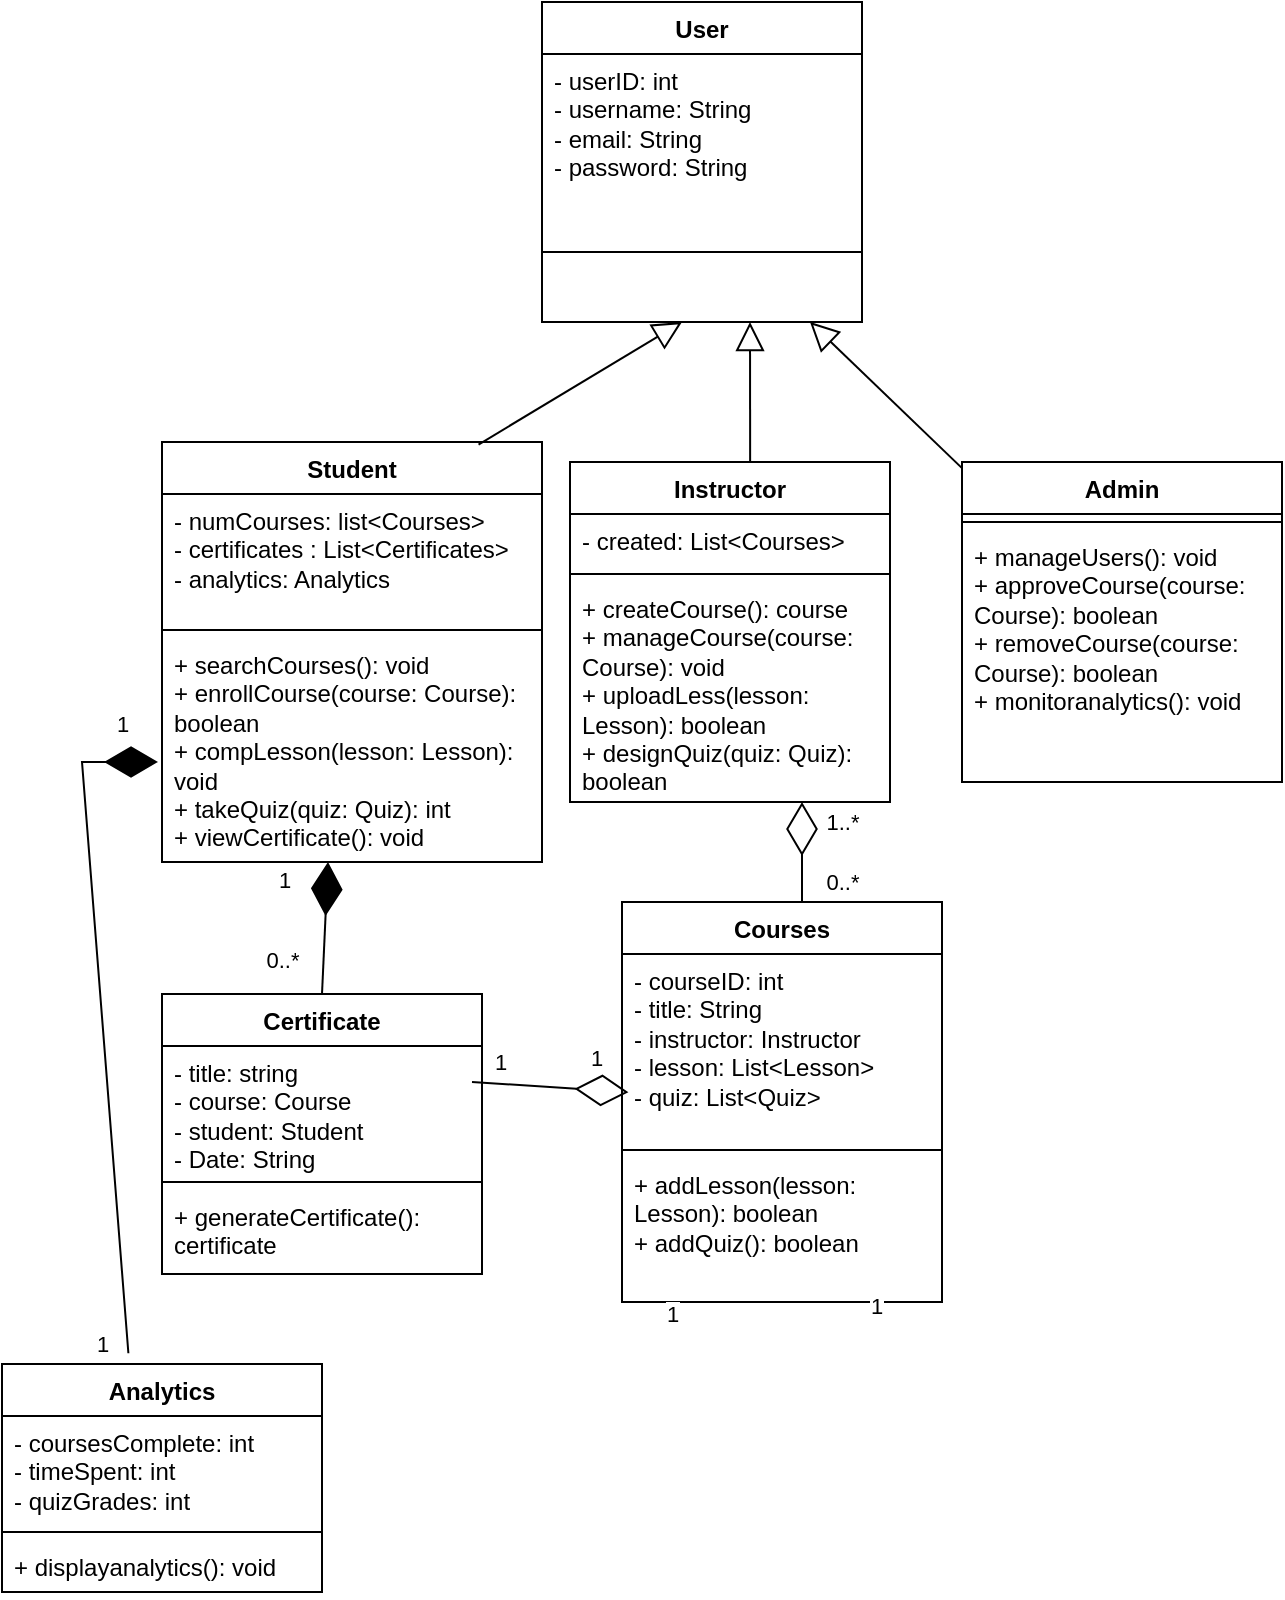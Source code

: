 <mxfile version="28.2.8">
  <diagram name="Page-1" id="X0aFFIe-9FwppzIhBLRY">
    <mxGraphModel dx="1058" dy="638" grid="1" gridSize="10" guides="1" tooltips="1" connect="1" arrows="1" fold="1" page="1" pageScale="1" pageWidth="827" pageHeight="1169" math="0" shadow="0">
      <root>
        <mxCell id="0" />
        <mxCell id="1" parent="0" />
        <mxCell id="P6GSWnGUx6Ecd1PjJs6E-1" value="User" style="swimlane;fontStyle=1;align=center;verticalAlign=top;childLayout=stackLayout;horizontal=1;startSize=26;horizontalStack=0;resizeParent=1;resizeParentMax=0;resizeLast=0;collapsible=1;marginBottom=0;whiteSpace=wrap;html=1;" parent="1" vertex="1">
          <mxGeometry x="320" y="60" width="160" height="160" as="geometry" />
        </mxCell>
        <mxCell id="P6GSWnGUx6Ecd1PjJs6E-2" value="- userID: int&lt;div&gt;- username: String&lt;/div&gt;&lt;div&gt;- email: String&lt;/div&gt;&lt;div&gt;- password: String&lt;/div&gt;&lt;div&gt;&lt;br&gt;&lt;/div&gt;" style="text;strokeColor=none;fillColor=none;align=left;verticalAlign=top;spacingLeft=4;spacingRight=4;overflow=hidden;rotatable=0;points=[[0,0.5],[1,0.5]];portConstraint=eastwest;whiteSpace=wrap;html=1;" parent="P6GSWnGUx6Ecd1PjJs6E-1" vertex="1">
          <mxGeometry y="26" width="160" height="64" as="geometry" />
        </mxCell>
        <mxCell id="P6GSWnGUx6Ecd1PjJs6E-3" value="" style="line;strokeWidth=1;fillColor=none;align=left;verticalAlign=middle;spacingTop=-1;spacingLeft=3;spacingRight=3;rotatable=0;labelPosition=right;points=[];portConstraint=eastwest;strokeColor=inherit;" parent="P6GSWnGUx6Ecd1PjJs6E-1" vertex="1">
          <mxGeometry y="90" width="160" height="70" as="geometry" />
        </mxCell>
        <mxCell id="1y9OC6EbJWMRVsJWlo8K-44" value="Student" style="swimlane;fontStyle=1;align=center;verticalAlign=top;childLayout=stackLayout;horizontal=1;startSize=26;horizontalStack=0;resizeParent=1;resizeParentMax=0;resizeLast=0;collapsible=1;marginBottom=0;whiteSpace=wrap;html=1;" vertex="1" parent="1">
          <mxGeometry x="130" y="280" width="190" height="210" as="geometry" />
        </mxCell>
        <mxCell id="1y9OC6EbJWMRVsJWlo8K-45" value="- numCourses: list&amp;lt;Courses&amp;gt;&lt;div&gt;- certificates : List&amp;lt;Certificates&amp;gt;&amp;nbsp;&lt;/div&gt;&lt;div&gt;- analytics: Analytics&lt;/div&gt;" style="text;strokeColor=none;fillColor=none;align=left;verticalAlign=top;spacingLeft=4;spacingRight=4;overflow=hidden;rotatable=0;points=[[0,0.5],[1,0.5]];portConstraint=eastwest;whiteSpace=wrap;html=1;" vertex="1" parent="1y9OC6EbJWMRVsJWlo8K-44">
          <mxGeometry y="26" width="190" height="64" as="geometry" />
        </mxCell>
        <mxCell id="1y9OC6EbJWMRVsJWlo8K-46" value="" style="line;strokeWidth=1;fillColor=none;align=left;verticalAlign=middle;spacingTop=-1;spacingLeft=3;spacingRight=3;rotatable=0;labelPosition=right;points=[];portConstraint=eastwest;strokeColor=inherit;" vertex="1" parent="1y9OC6EbJWMRVsJWlo8K-44">
          <mxGeometry y="90" width="190" height="8" as="geometry" />
        </mxCell>
        <mxCell id="1y9OC6EbJWMRVsJWlo8K-47" value="&lt;div&gt;+ searchCourses(): void&lt;/div&gt;+ enrollCourse(course: Course): boolean&lt;div&gt;+ compLesson(lesson: Lesson): void&lt;/div&gt;&lt;div&gt;+ takeQuiz(quiz: Quiz): int&lt;/div&gt;&lt;div&gt;+ viewCertificate(): void&lt;/div&gt;" style="text;strokeColor=none;fillColor=none;align=left;verticalAlign=top;spacingLeft=4;spacingRight=4;overflow=hidden;rotatable=0;points=[[0,0.5],[1,0.5]];portConstraint=eastwest;whiteSpace=wrap;html=1;" vertex="1" parent="1y9OC6EbJWMRVsJWlo8K-44">
          <mxGeometry y="98" width="190" height="112" as="geometry" />
        </mxCell>
        <mxCell id="1y9OC6EbJWMRVsJWlo8K-48" value="" style="endArrow=block;endFill=0;endSize=12;html=1;rounded=0;entryX=0.5;entryY=1;entryDx=0;entryDy=0;exitX=0.833;exitY=0.006;exitDx=0;exitDy=0;exitPerimeter=0;" edge="1" parent="1" source="1y9OC6EbJWMRVsJWlo8K-44">
          <mxGeometry width="160" relative="1" as="geometry">
            <mxPoint x="390" y="290" as="sourcePoint" />
            <mxPoint x="390" y="220" as="targetPoint" />
          </mxGeometry>
        </mxCell>
        <mxCell id="1y9OC6EbJWMRVsJWlo8K-49" value="Instructor" style="swimlane;fontStyle=1;align=center;verticalAlign=top;childLayout=stackLayout;horizontal=1;startSize=26;horizontalStack=0;resizeParent=1;resizeParentMax=0;resizeLast=0;collapsible=1;marginBottom=0;whiteSpace=wrap;html=1;" vertex="1" parent="1">
          <mxGeometry x="334" y="290" width="160" height="170" as="geometry" />
        </mxCell>
        <mxCell id="1y9OC6EbJWMRVsJWlo8K-50" value="- created: List&amp;lt;Courses&amp;gt;" style="text;strokeColor=none;fillColor=none;align=left;verticalAlign=top;spacingLeft=4;spacingRight=4;overflow=hidden;rotatable=0;points=[[0,0.5],[1,0.5]];portConstraint=eastwest;whiteSpace=wrap;html=1;" vertex="1" parent="1y9OC6EbJWMRVsJWlo8K-49">
          <mxGeometry y="26" width="160" height="26" as="geometry" />
        </mxCell>
        <mxCell id="1y9OC6EbJWMRVsJWlo8K-51" value="" style="line;strokeWidth=1;fillColor=none;align=left;verticalAlign=middle;spacingTop=-1;spacingLeft=3;spacingRight=3;rotatable=0;labelPosition=right;points=[];portConstraint=eastwest;strokeColor=inherit;" vertex="1" parent="1y9OC6EbJWMRVsJWlo8K-49">
          <mxGeometry y="52" width="160" height="8" as="geometry" />
        </mxCell>
        <mxCell id="1y9OC6EbJWMRVsJWlo8K-52" value="+ createCourse(): course&lt;div&gt;+ manageCourse(course: Course): void&lt;/div&gt;&lt;div&gt;+ uploadLess(lesson: Lesson): boolean&lt;/div&gt;&lt;div&gt;+ designQuiz(quiz: Quiz): boolean&lt;/div&gt;" style="text;strokeColor=none;fillColor=none;align=left;verticalAlign=top;spacingLeft=4;spacingRight=4;overflow=hidden;rotatable=0;points=[[0,0.5],[1,0.5]];portConstraint=eastwest;whiteSpace=wrap;html=1;" vertex="1" parent="1y9OC6EbJWMRVsJWlo8K-49">
          <mxGeometry y="60" width="160" height="110" as="geometry" />
        </mxCell>
        <mxCell id="1y9OC6EbJWMRVsJWlo8K-53" value="" style="endArrow=block;endFill=0;endSize=12;html=1;rounded=0;entryX=0.5;entryY=1;entryDx=0;entryDy=0;exitX=0.563;exitY=0;exitDx=0;exitDy=0;exitPerimeter=0;" edge="1" parent="1" source="1y9OC6EbJWMRVsJWlo8K-49">
          <mxGeometry width="160" relative="1" as="geometry">
            <mxPoint x="444" y="279" as="sourcePoint" />
            <mxPoint x="424" y="220" as="targetPoint" />
          </mxGeometry>
        </mxCell>
        <mxCell id="1y9OC6EbJWMRVsJWlo8K-54" value="" style="endArrow=block;endFill=0;endSize=12;html=1;rounded=0;" edge="1" parent="1" source="1y9OC6EbJWMRVsJWlo8K-56">
          <mxGeometry width="160" relative="1" as="geometry">
            <mxPoint x="604" y="290" as="sourcePoint" />
            <mxPoint x="454" y="220" as="targetPoint" />
          </mxGeometry>
        </mxCell>
        <mxCell id="1y9OC6EbJWMRVsJWlo8K-55" value="" style="endArrow=open;endFill=1;endSize=12;html=1;rounded=0;" edge="1" parent="1" target="1y9OC6EbJWMRVsJWlo8K-56">
          <mxGeometry width="160" relative="1" as="geometry">
            <mxPoint x="604" y="290" as="sourcePoint" />
            <mxPoint x="454" y="220" as="targetPoint" />
          </mxGeometry>
        </mxCell>
        <mxCell id="1y9OC6EbJWMRVsJWlo8K-56" value="Admin" style="swimlane;fontStyle=1;align=center;verticalAlign=top;childLayout=stackLayout;horizontal=1;startSize=26;horizontalStack=0;resizeParent=1;resizeParentMax=0;resizeLast=0;collapsible=1;marginBottom=0;whiteSpace=wrap;html=1;" vertex="1" parent="1">
          <mxGeometry x="530" y="290" width="160" height="160" as="geometry" />
        </mxCell>
        <mxCell id="1y9OC6EbJWMRVsJWlo8K-57" value="" style="line;strokeWidth=1;fillColor=none;align=left;verticalAlign=middle;spacingTop=-1;spacingLeft=3;spacingRight=3;rotatable=0;labelPosition=right;points=[];portConstraint=eastwest;strokeColor=inherit;" vertex="1" parent="1y9OC6EbJWMRVsJWlo8K-56">
          <mxGeometry y="26" width="160" height="8" as="geometry" />
        </mxCell>
        <mxCell id="1y9OC6EbJWMRVsJWlo8K-58" value="+ manageUsers(): void&lt;div&gt;+ approveCourse(course: Course): boolean&lt;/div&gt;&lt;div&gt;+ removeCourse(course: Course): boolean&lt;/div&gt;&lt;div&gt;+ monitoranalytics(): void&lt;/div&gt;" style="text;strokeColor=none;fillColor=none;align=left;verticalAlign=top;spacingLeft=4;spacingRight=4;overflow=hidden;rotatable=0;points=[[0,0.5],[1,0.5]];portConstraint=eastwest;whiteSpace=wrap;html=1;" vertex="1" parent="1y9OC6EbJWMRVsJWlo8K-56">
          <mxGeometry y="34" width="160" height="126" as="geometry" />
        </mxCell>
        <mxCell id="1y9OC6EbJWMRVsJWlo8K-60" value="Certificate" style="swimlane;fontStyle=1;align=center;verticalAlign=top;childLayout=stackLayout;horizontal=1;startSize=26;horizontalStack=0;resizeParent=1;resizeParentMax=0;resizeLast=0;collapsible=1;marginBottom=0;whiteSpace=wrap;html=1;" vertex="1" parent="1">
          <mxGeometry x="130" y="556" width="160" height="140" as="geometry" />
        </mxCell>
        <mxCell id="1y9OC6EbJWMRVsJWlo8K-61" value="- title: string&lt;div&gt;- course: Course&lt;/div&gt;&lt;div&gt;- student: Student&lt;/div&gt;&lt;div&gt;- Date: String&lt;/div&gt;&lt;div&gt;&lt;br&gt;&lt;/div&gt;" style="text;strokeColor=none;fillColor=none;align=left;verticalAlign=top;spacingLeft=4;spacingRight=4;overflow=hidden;rotatable=0;points=[[0,0.5],[1,0.5]];portConstraint=eastwest;whiteSpace=wrap;html=1;" vertex="1" parent="1y9OC6EbJWMRVsJWlo8K-60">
          <mxGeometry y="26" width="160" height="64" as="geometry" />
        </mxCell>
        <mxCell id="1y9OC6EbJWMRVsJWlo8K-62" value="" style="line;strokeWidth=1;fillColor=none;align=left;verticalAlign=middle;spacingTop=-1;spacingLeft=3;spacingRight=3;rotatable=0;labelPosition=right;points=[];portConstraint=eastwest;strokeColor=inherit;" vertex="1" parent="1y9OC6EbJWMRVsJWlo8K-60">
          <mxGeometry y="90" width="160" height="8" as="geometry" />
        </mxCell>
        <mxCell id="1y9OC6EbJWMRVsJWlo8K-63" value="+ generateCertificate(): certificate" style="text;strokeColor=none;fillColor=none;align=left;verticalAlign=top;spacingLeft=4;spacingRight=4;overflow=hidden;rotatable=0;points=[[0,0.5],[1,0.5]];portConstraint=eastwest;whiteSpace=wrap;html=1;" vertex="1" parent="1y9OC6EbJWMRVsJWlo8K-60">
          <mxGeometry y="98" width="160" height="42" as="geometry" />
        </mxCell>
        <mxCell id="1y9OC6EbJWMRVsJWlo8K-64" value="" style="endArrow=diamondThin;endFill=1;endSize=24;html=1;rounded=0;exitX=0.5;exitY=0;exitDx=0;exitDy=0;entryX=0.438;entryY=1.035;entryDx=0;entryDy=0;entryPerimeter=0;" edge="1" parent="1" source="1y9OC6EbJWMRVsJWlo8K-60">
          <mxGeometry width="160" relative="1" as="geometry">
            <mxPoint x="170" y="496" as="sourcePoint" />
            <mxPoint x="213" y="490" as="targetPoint" />
          </mxGeometry>
        </mxCell>
        <mxCell id="1y9OC6EbJWMRVsJWlo8K-65" value="0..*" style="edgeLabel;html=1;align=center;verticalAlign=middle;resizable=0;points=[];" vertex="1" connectable="0" parent="1y9OC6EbJWMRVsJWlo8K-64">
          <mxGeometry x="-0.019" y="-3" relative="1" as="geometry">
            <mxPoint x="-25" y="15" as="offset" />
          </mxGeometry>
        </mxCell>
        <mxCell id="1y9OC6EbJWMRVsJWlo8K-66" value="1" style="edgeLabel;html=1;align=center;verticalAlign=middle;resizable=0;points=[];" vertex="1" connectable="0" parent="1y9OC6EbJWMRVsJWlo8K-64">
          <mxGeometry x="-0.088" relative="1" as="geometry">
            <mxPoint x="-21" y="-27" as="offset" />
          </mxGeometry>
        </mxCell>
        <mxCell id="1y9OC6EbJWMRVsJWlo8K-77" value="Analytics" style="swimlane;fontStyle=1;align=center;verticalAlign=top;childLayout=stackLayout;horizontal=1;startSize=26;horizontalStack=0;resizeParent=1;resizeParentMax=0;resizeLast=0;collapsible=1;marginBottom=0;whiteSpace=wrap;html=1;" vertex="1" parent="1">
          <mxGeometry x="50" y="741" width="160" height="114" as="geometry" />
        </mxCell>
        <mxCell id="1y9OC6EbJWMRVsJWlo8K-78" value="- coursesComplete: int&lt;div&gt;- timeSpent: int&lt;/div&gt;&lt;div&gt;- quizGrades: int&lt;/div&gt;" style="text;strokeColor=none;fillColor=none;align=left;verticalAlign=top;spacingLeft=4;spacingRight=4;overflow=hidden;rotatable=0;points=[[0,0.5],[1,0.5]];portConstraint=eastwest;whiteSpace=wrap;html=1;" vertex="1" parent="1y9OC6EbJWMRVsJWlo8K-77">
          <mxGeometry y="26" width="160" height="54" as="geometry" />
        </mxCell>
        <mxCell id="1y9OC6EbJWMRVsJWlo8K-79" value="" style="line;strokeWidth=1;fillColor=none;align=left;verticalAlign=middle;spacingTop=-1;spacingLeft=3;spacingRight=3;rotatable=0;labelPosition=right;points=[];portConstraint=eastwest;strokeColor=inherit;" vertex="1" parent="1y9OC6EbJWMRVsJWlo8K-77">
          <mxGeometry y="80" width="160" height="8" as="geometry" />
        </mxCell>
        <mxCell id="1y9OC6EbJWMRVsJWlo8K-80" value="+ displayanalytics(): void&lt;div&gt;&lt;br&gt;&lt;/div&gt;" style="text;strokeColor=none;fillColor=none;align=left;verticalAlign=top;spacingLeft=4;spacingRight=4;overflow=hidden;rotatable=0;points=[[0,0.5],[1,0.5]];portConstraint=eastwest;whiteSpace=wrap;html=1;" vertex="1" parent="1y9OC6EbJWMRVsJWlo8K-77">
          <mxGeometry y="88" width="160" height="26" as="geometry" />
        </mxCell>
        <mxCell id="1y9OC6EbJWMRVsJWlo8K-81" value="" style="endArrow=diamondThin;endFill=1;endSize=24;html=1;rounded=0;entryX=-0.009;entryY=0.635;entryDx=0;entryDy=0;entryPerimeter=0;exitX=0.395;exitY=-0.047;exitDx=0;exitDy=0;exitPerimeter=0;" edge="1" parent="1" source="1y9OC6EbJWMRVsJWlo8K-77">
          <mxGeometry width="160" relative="1" as="geometry">
            <mxPoint x="130" y="741" as="sourcePoint" />
            <mxPoint x="128" y="440" as="targetPoint" />
            <Array as="points">
              <mxPoint x="90" y="440" />
            </Array>
          </mxGeometry>
        </mxCell>
        <mxCell id="1y9OC6EbJWMRVsJWlo8K-82" value="1" style="edgeLabel;html=1;align=center;verticalAlign=middle;resizable=0;points=[];" vertex="1" connectable="0" parent="1y9OC6EbJWMRVsJWlo8K-81">
          <mxGeometry x="-0.842" y="7" relative="1" as="geometry">
            <mxPoint x="-4" y="21" as="offset" />
          </mxGeometry>
        </mxCell>
        <mxCell id="1y9OC6EbJWMRVsJWlo8K-83" value="1" style="edgeLabel;html=1;align=center;verticalAlign=middle;resizable=0;points=[];" vertex="1" connectable="0" parent="1y9OC6EbJWMRVsJWlo8K-81">
          <mxGeometry x="0.843" relative="1" as="geometry">
            <mxPoint x="8" y="-19" as="offset" />
          </mxGeometry>
        </mxCell>
        <mxCell id="1y9OC6EbJWMRVsJWlo8K-84" value="Courses" style="swimlane;fontStyle=1;align=center;verticalAlign=top;childLayout=stackLayout;horizontal=1;startSize=26;horizontalStack=0;resizeParent=1;resizeParentMax=0;resizeLast=0;collapsible=1;marginBottom=0;whiteSpace=wrap;html=1;" vertex="1" parent="1">
          <mxGeometry x="360" y="510" width="160" height="200" as="geometry" />
        </mxCell>
        <mxCell id="1y9OC6EbJWMRVsJWlo8K-85" value="- courseID: int&lt;div&gt;- title: String&lt;/div&gt;&lt;div&gt;- instructor: Instructor&lt;/div&gt;&lt;div&gt;- lesson: List&amp;lt;Lesson&amp;gt;&lt;/div&gt;&lt;div&gt;- quiz: List&amp;lt;Quiz&amp;gt;&lt;/div&gt;" style="text;strokeColor=none;fillColor=none;align=left;verticalAlign=top;spacingLeft=4;spacingRight=4;overflow=hidden;rotatable=0;points=[[0,0.5],[1,0.5]];portConstraint=eastwest;whiteSpace=wrap;html=1;" vertex="1" parent="1y9OC6EbJWMRVsJWlo8K-84">
          <mxGeometry y="26" width="160" height="94" as="geometry" />
        </mxCell>
        <mxCell id="1y9OC6EbJWMRVsJWlo8K-86" value="" style="line;strokeWidth=1;fillColor=none;align=left;verticalAlign=middle;spacingTop=-1;spacingLeft=3;spacingRight=3;rotatable=0;labelPosition=right;points=[];portConstraint=eastwest;strokeColor=inherit;" vertex="1" parent="1y9OC6EbJWMRVsJWlo8K-84">
          <mxGeometry y="120" width="160" height="8" as="geometry" />
        </mxCell>
        <mxCell id="1y9OC6EbJWMRVsJWlo8K-87" value="+ addLesson(lesson: Lesson): boolean&lt;div&gt;+ addQuiz(): boolean&lt;/div&gt;" style="text;strokeColor=none;fillColor=none;align=left;verticalAlign=top;spacingLeft=4;spacingRight=4;overflow=hidden;rotatable=0;points=[[0,0.5],[1,0.5]];portConstraint=eastwest;whiteSpace=wrap;html=1;" vertex="1" parent="1y9OC6EbJWMRVsJWlo8K-84">
          <mxGeometry y="128" width="160" height="72" as="geometry" />
        </mxCell>
        <mxCell id="1y9OC6EbJWMRVsJWlo8K-88" value="" style="endArrow=diamondThin;endFill=0;endSize=24;html=1;rounded=0;" edge="1" parent="1y9OC6EbJWMRVsJWlo8K-84">
          <mxGeometry width="160" relative="1" as="geometry">
            <mxPoint x="90" as="sourcePoint" />
            <mxPoint x="90" y="-50" as="targetPoint" />
          </mxGeometry>
        </mxCell>
        <mxCell id="1y9OC6EbJWMRVsJWlo8K-89" value="1..*" style="edgeLabel;html=1;align=center;verticalAlign=middle;resizable=0;points=[];" vertex="1" connectable="0" parent="1y9OC6EbJWMRVsJWlo8K-88">
          <mxGeometry x="-0.071" y="-2" relative="1" as="geometry">
            <mxPoint x="18" y="-17" as="offset" />
          </mxGeometry>
        </mxCell>
        <mxCell id="1y9OC6EbJWMRVsJWlo8K-90" value="0..*" style="edgeLabel;html=1;align=center;verticalAlign=middle;resizable=0;points=[];" vertex="1" connectable="0" parent="1y9OC6EbJWMRVsJWlo8K-88">
          <mxGeometry x="0.009" y="3" relative="1" as="geometry">
            <mxPoint x="23" y="15" as="offset" />
          </mxGeometry>
        </mxCell>
        <mxCell id="1y9OC6EbJWMRVsJWlo8K-91" value="1" style="edgeLabel;html=1;align=center;verticalAlign=middle;resizable=0;points=[];" vertex="1" connectable="0" parent="1">
          <mxGeometry x="384.491" y="715.666" as="geometry" />
        </mxCell>
        <mxCell id="1y9OC6EbJWMRVsJWlo8K-92" value="1" style="edgeLabel;html=1;align=center;verticalAlign=middle;resizable=0;points=[];" vertex="1" connectable="0" parent="1">
          <mxGeometry x="486.447" y="712.016" as="geometry" />
        </mxCell>
        <mxCell id="1y9OC6EbJWMRVsJWlo8K-93" value="" style="endArrow=diamondThin;endFill=0;endSize=24;html=1;rounded=0;exitX=1;exitY=0.5;exitDx=0;exitDy=0;entryX=0.02;entryY=0.735;entryDx=0;entryDy=0;entryPerimeter=0;" edge="1" parent="1" target="1y9OC6EbJWMRVsJWlo8K-85">
          <mxGeometry width="160" relative="1" as="geometry">
            <mxPoint x="285" y="600" as="sourcePoint" />
            <mxPoint x="355" y="600" as="targetPoint" />
          </mxGeometry>
        </mxCell>
        <mxCell id="1y9OC6EbJWMRVsJWlo8K-94" value="1" style="edgeLabel;html=1;align=center;verticalAlign=middle;resizable=0;points=[];" vertex="1" connectable="0" parent="1y9OC6EbJWMRVsJWlo8K-93">
          <mxGeometry x="-0.061" relative="1" as="geometry">
            <mxPoint x="-23" y="-13" as="offset" />
          </mxGeometry>
        </mxCell>
        <mxCell id="1y9OC6EbJWMRVsJWlo8K-95" value="1" style="edgeLabel;html=1;align=center;verticalAlign=middle;resizable=0;points=[];" vertex="1" connectable="0" parent="1y9OC6EbJWMRVsJWlo8K-93">
          <mxGeometry x="-0.547" y="4" relative="1" as="geometry">
            <mxPoint x="44" y="-9" as="offset" />
          </mxGeometry>
        </mxCell>
      </root>
    </mxGraphModel>
  </diagram>
</mxfile>
